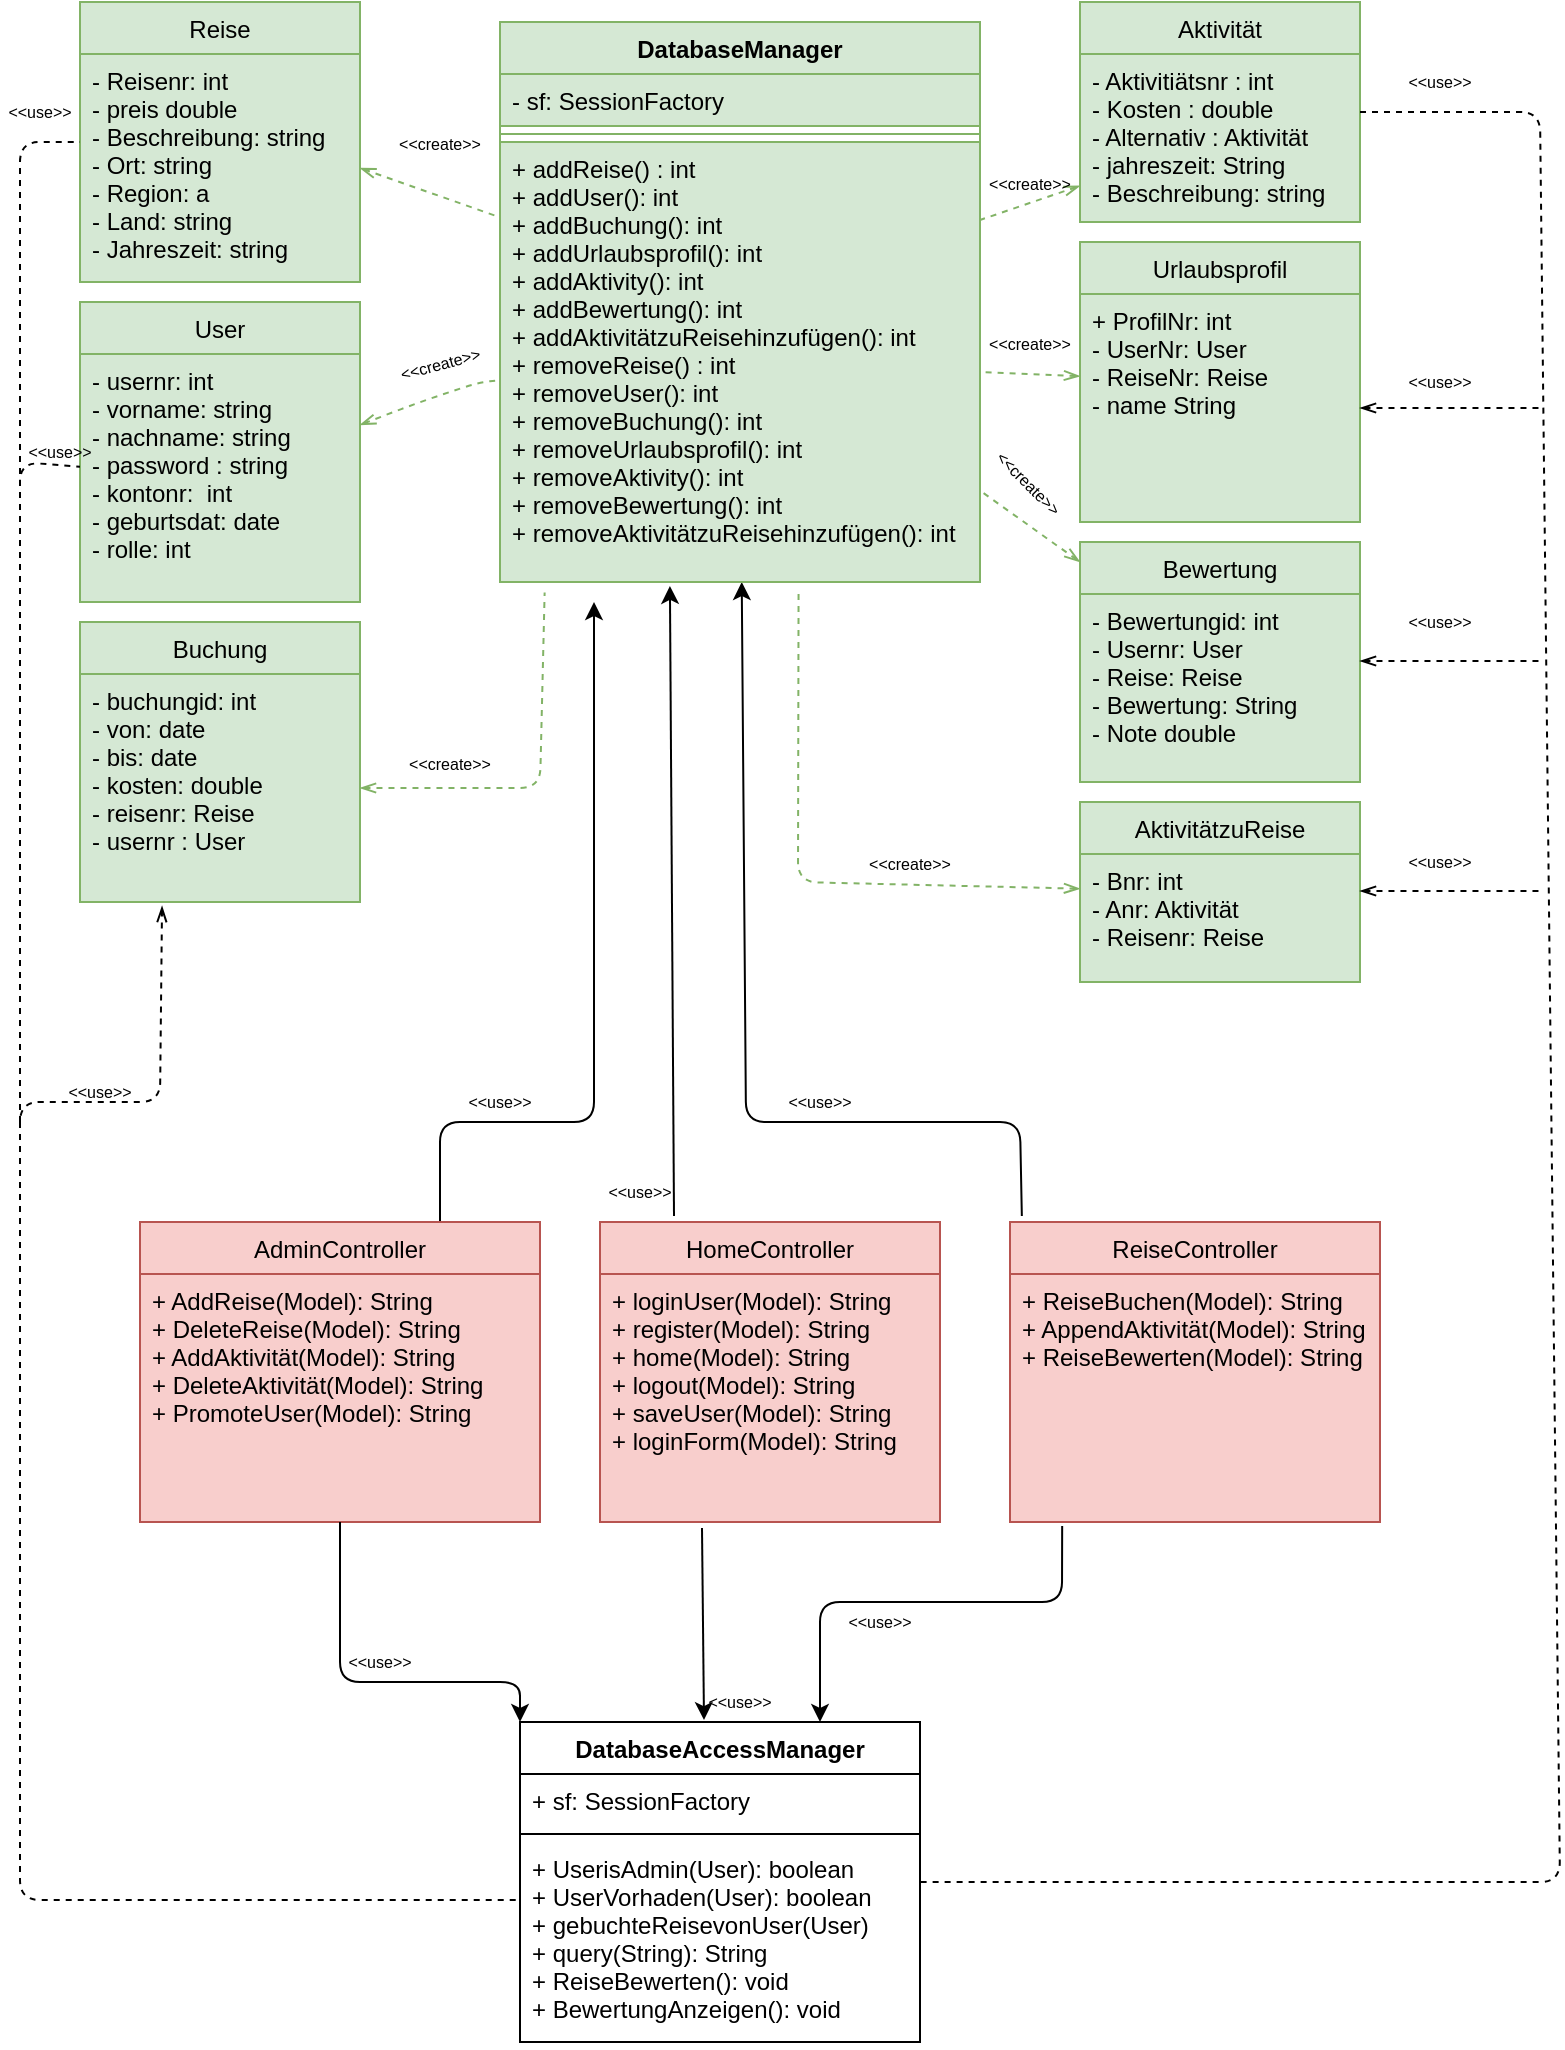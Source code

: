 <mxfile version="13.3.9" type="github">
  <diagram id="cyr7_CDfXnz9qc7WfvMp" name="Page-1">
    <mxGraphModel dx="1422" dy="832" grid="1" gridSize="10" guides="1" tooltips="1" connect="1" arrows="1" fold="1" page="1" pageScale="1" pageWidth="827" pageHeight="1169" math="0" shadow="0">
      <root>
        <mxCell id="0" />
        <mxCell id="1" parent="0" />
        <mxCell id="MPNG4wLm2DRh6l_UH5dd-47" value="" style="endArrow=none;dashed=1;html=1;exitX=1;exitY=0.5;exitDx=0;exitDy=0;startArrow=openThin;startFill=0;fillColor=#d5e8d4;strokeColor=#82b366;" edge="1" parent="1" source="MPNG4wLm2DRh6l_UH5dd-7" target="MPNG4wLm2DRh6l_UH5dd-1">
          <mxGeometry width="50" height="50" relative="1" as="geometry">
            <mxPoint x="390" y="350" as="sourcePoint" />
            <mxPoint x="440" y="300" as="targetPoint" />
          </mxGeometry>
        </mxCell>
        <mxCell id="MPNG4wLm2DRh6l_UH5dd-48" value="" style="endArrow=none;dashed=1;html=1;startArrow=openThin;startFill=0;fillColor=#d5e8d4;strokeColor=#82b366;" edge="1" parent="1" source="MPNG4wLm2DRh6l_UH5dd-23" target="MPNG4wLm2DRh6l_UH5dd-4">
          <mxGeometry width="50" height="50" relative="1" as="geometry">
            <mxPoint x="210" y="280" as="sourcePoint" />
            <mxPoint x="280" y="286.611" as="targetPoint" />
            <Array as="points">
              <mxPoint x="220" y="250" />
              <mxPoint x="250" y="240" />
            </Array>
          </mxGeometry>
        </mxCell>
        <mxCell id="MPNG4wLm2DRh6l_UH5dd-49" value="" style="endArrow=none;dashed=1;html=1;startArrow=openThin;startFill=0;entryX=0.093;entryY=1.024;entryDx=0;entryDy=0;entryPerimeter=0;fillColor=#d5e8d4;strokeColor=#82b366;" edge="1" parent="1" source="MPNG4wLm2DRh6l_UH5dd-27" target="MPNG4wLm2DRh6l_UH5dd-4">
          <mxGeometry width="50" height="50" relative="1" as="geometry">
            <mxPoint x="200" y="273.818" as="sourcePoint" />
            <mxPoint x="270" y="245" as="targetPoint" />
            <Array as="points">
              <mxPoint x="280" y="443" />
            </Array>
          </mxGeometry>
        </mxCell>
        <mxCell id="MPNG4wLm2DRh6l_UH5dd-50" value="" style="endArrow=none;dashed=1;html=1;startArrow=openThin;startFill=0;entryX=0.622;entryY=1.024;entryDx=0;entryDy=0;entryPerimeter=0;fillColor=#d5e8d4;strokeColor=#82b366;" edge="1" parent="1" source="MPNG4wLm2DRh6l_UH5dd-42" target="MPNG4wLm2DRh6l_UH5dd-4">
          <mxGeometry width="50" height="50" relative="1" as="geometry">
            <mxPoint x="200" y="271.4" as="sourcePoint" />
            <mxPoint x="270" y="245" as="targetPoint" />
            <Array as="points">
              <mxPoint x="409" y="490" />
            </Array>
          </mxGeometry>
        </mxCell>
        <mxCell id="MPNG4wLm2DRh6l_UH5dd-52" value="" style="endArrow=none;dashed=1;html=1;startArrow=openThin;startFill=0;fillColor=#d5e8d4;strokeColor=#82b366;" edge="1" parent="1" source="MPNG4wLm2DRh6l_UH5dd-38" target="MPNG4wLm2DRh6l_UH5dd-4">
          <mxGeometry width="50" height="50" relative="1" as="geometry">
            <mxPoint x="200" y="143" as="sourcePoint" />
            <mxPoint x="270" y="149.611" as="targetPoint" />
            <Array as="points">
              <mxPoint x="480" y="280" />
            </Array>
          </mxGeometry>
        </mxCell>
        <mxCell id="MPNG4wLm2DRh6l_UH5dd-53" value="" style="endArrow=none;dashed=1;html=1;startArrow=openThin;startFill=0;fillColor=#d5e8d4;strokeColor=#82b366;" edge="1" parent="1" source="MPNG4wLm2DRh6l_UH5dd-30" target="MPNG4wLm2DRh6l_UH5dd-4">
          <mxGeometry width="50" height="50" relative="1" as="geometry">
            <mxPoint x="210" y="153" as="sourcePoint" />
            <mxPoint x="280" y="159.611" as="targetPoint" />
          </mxGeometry>
        </mxCell>
        <mxCell id="MPNG4wLm2DRh6l_UH5dd-54" value="" style="endArrow=none;dashed=1;html=1;startArrow=openThin;startFill=0;fillColor=#d5e8d4;strokeColor=#82b366;" edge="1" parent="1" source="MPNG4wLm2DRh6l_UH5dd-35" target="MPNG4wLm2DRh6l_UH5dd-1">
          <mxGeometry width="50" height="50" relative="1" as="geometry">
            <mxPoint x="220" y="163" as="sourcePoint" />
            <mxPoint x="430" y="150" as="targetPoint" />
          </mxGeometry>
        </mxCell>
        <mxCell id="MPNG4wLm2DRh6l_UH5dd-60" value="&lt;font style=&quot;font-size: 8px&quot;&gt;&amp;lt;&amp;lt;create&amp;gt;&amp;gt;&lt;/font&gt;" style="text;html=1;align=center;verticalAlign=middle;whiteSpace=wrap;rounded=0;" vertex="1" parent="1">
          <mxGeometry x="500" y="210" width="50" height="20" as="geometry" />
        </mxCell>
        <mxCell id="MPNG4wLm2DRh6l_UH5dd-62" value="&lt;font style=&quot;font-size: 8px&quot;&gt;&amp;lt;&amp;lt;create&amp;gt;&amp;gt;&lt;/font&gt;" style="text;html=1;align=center;verticalAlign=middle;whiteSpace=wrap;rounded=0;" vertex="1" parent="1">
          <mxGeometry x="500" y="130" width="50" height="20" as="geometry" />
        </mxCell>
        <mxCell id="MPNG4wLm2DRh6l_UH5dd-63" value="&lt;font style=&quot;font-size: 8px&quot;&gt;&amp;lt;&amp;lt;create&amp;gt;&amp;gt;&lt;/font&gt;" style="text;html=1;align=center;verticalAlign=middle;whiteSpace=wrap;rounded=0;rotation=45;" vertex="1" parent="1">
          <mxGeometry x="500" y="280" width="50" height="20" as="geometry" />
        </mxCell>
        <mxCell id="MPNG4wLm2DRh6l_UH5dd-64" value="&lt;font style=&quot;font-size: 8px&quot;&gt;&amp;lt;&amp;lt;create&amp;gt;&amp;gt;&lt;/font&gt;" style="text;html=1;align=center;verticalAlign=middle;whiteSpace=wrap;rounded=0;" vertex="1" parent="1">
          <mxGeometry x="440" y="470" width="50" height="20" as="geometry" />
        </mxCell>
        <mxCell id="MPNG4wLm2DRh6l_UH5dd-65" value="&lt;font style=&quot;font-size: 8px&quot;&gt;&amp;lt;&amp;lt;create&amp;gt;&amp;gt;&lt;/font&gt;" style="text;html=1;align=center;verticalAlign=middle;whiteSpace=wrap;rounded=0;" vertex="1" parent="1">
          <mxGeometry x="210" y="420" width="50" height="20" as="geometry" />
        </mxCell>
        <mxCell id="MPNG4wLm2DRh6l_UH5dd-67" value="&lt;font style=&quot;font-size: 8px&quot;&gt;&amp;lt;&amp;lt;create&amp;gt;&amp;gt;&lt;/font&gt;" style="text;html=1;align=center;verticalAlign=middle;whiteSpace=wrap;rounded=0;rotation=-15;" vertex="1" parent="1">
          <mxGeometry x="205" y="220" width="50" height="20" as="geometry" />
        </mxCell>
        <mxCell id="MPNG4wLm2DRh6l_UH5dd-68" value="&lt;font style=&quot;font-size: 8px&quot;&gt;&amp;lt;&amp;lt;create&amp;gt;&amp;gt;&lt;/font&gt;" style="text;html=1;align=center;verticalAlign=middle;whiteSpace=wrap;rounded=0;" vertex="1" parent="1">
          <mxGeometry x="205" y="110" width="50" height="20" as="geometry" />
        </mxCell>
        <mxCell id="MPNG4wLm2DRh6l_UH5dd-85" value="" style="endArrow=classic;html=1;entryX=0.354;entryY=1.009;entryDx=0;entryDy=0;entryPerimeter=0;" edge="1" parent="1" target="MPNG4wLm2DRh6l_UH5dd-4">
          <mxGeometry width="50" height="50" relative="1" as="geometry">
            <mxPoint x="347" y="657" as="sourcePoint" />
            <mxPoint x="347" y="244" as="targetPoint" />
          </mxGeometry>
        </mxCell>
        <mxCell id="MPNG4wLm2DRh6l_UH5dd-86" value="" style="endArrow=classic;html=1;exitX=0.032;exitY=-0.02;exitDx=0;exitDy=0;exitPerimeter=0;" edge="1" parent="1" source="MPNG4wLm2DRh6l_UH5dd-76" target="MPNG4wLm2DRh6l_UH5dd-4">
          <mxGeometry width="50" height="50" relative="1" as="geometry">
            <mxPoint x="383" y="630" as="sourcePoint" />
            <mxPoint x="356.68" y="253.72" as="targetPoint" />
            <Array as="points">
              <mxPoint x="520" y="610" />
              <mxPoint x="383" y="610" />
            </Array>
          </mxGeometry>
        </mxCell>
        <mxCell id="MPNG4wLm2DRh6l_UH5dd-87" value="" style="endArrow=classic;html=1;exitX=0.75;exitY=0;exitDx=0;exitDy=0;" edge="1" parent="1" source="MPNG4wLm2DRh6l_UH5dd-74">
          <mxGeometry width="50" height="50" relative="1" as="geometry">
            <mxPoint x="310" y="550" as="sourcePoint" />
            <mxPoint x="307" y="350" as="targetPoint" />
            <Array as="points">
              <mxPoint x="230" y="610" />
              <mxPoint x="307" y="610" />
            </Array>
          </mxGeometry>
        </mxCell>
        <mxCell id="MPNG4wLm2DRh6l_UH5dd-88" value="&amp;lt;&amp;lt;use&amp;gt;&amp;gt;" style="text;html=1;strokeColor=none;fillColor=none;align=center;verticalAlign=middle;whiteSpace=wrap;rounded=0;fontSize=8;" vertex="1" parent="1">
          <mxGeometry x="240" y="590" width="40" height="20" as="geometry" />
        </mxCell>
        <mxCell id="MPNG4wLm2DRh6l_UH5dd-89" value="&amp;lt;&amp;lt;use&amp;gt;&amp;gt;" style="text;html=1;strokeColor=none;fillColor=none;align=center;verticalAlign=middle;whiteSpace=wrap;rounded=0;fontSize=8;" vertex="1" parent="1">
          <mxGeometry x="400" y="590" width="40" height="20" as="geometry" />
        </mxCell>
        <mxCell id="MPNG4wLm2DRh6l_UH5dd-90" value="&amp;lt;&amp;lt;use&amp;gt;&amp;gt;" style="text;html=1;strokeColor=none;fillColor=none;align=center;verticalAlign=middle;whiteSpace=wrap;rounded=0;fontSize=8;rotation=0;" vertex="1" parent="1">
          <mxGeometry x="310" y="635" width="40" height="20" as="geometry" />
        </mxCell>
        <mxCell id="MPNG4wLm2DRh6l_UH5dd-5" value="Reise" style="swimlane;fontStyle=0;childLayout=stackLayout;horizontal=1;startSize=26;fillColor=#d5e8d4;horizontalStack=0;resizeParent=1;resizeParentMax=0;resizeLast=0;collapsible=1;marginBottom=0;strokeColor=#82b366;" vertex="1" parent="1">
          <mxGeometry x="50" y="50" width="140" height="140" as="geometry" />
        </mxCell>
        <mxCell id="MPNG4wLm2DRh6l_UH5dd-7" value="- Reisenr: int&#xa;- preis double&#xa;- Beschreibung: string&#xa;- Ort: string&#xa;- Region: a&#xa;- Land: string&#xa;- Jahreszeit: string" style="text;strokeColor=#82b366;fillColor=#d5e8d4;align=left;verticalAlign=top;spacingLeft=4;spacingRight=4;overflow=hidden;rotatable=0;points=[[0,0.5],[1,0.5]];portConstraint=eastwest;" vertex="1" parent="MPNG4wLm2DRh6l_UH5dd-5">
          <mxGeometry y="26" width="140" height="114" as="geometry" />
        </mxCell>
        <mxCell id="MPNG4wLm2DRh6l_UH5dd-22" value="User" style="swimlane;fontStyle=0;childLayout=stackLayout;horizontal=1;startSize=26;fillColor=#d5e8d4;horizontalStack=0;resizeParent=1;resizeParentMax=0;resizeLast=0;collapsible=1;marginBottom=0;strokeColor=#82b366;" vertex="1" parent="1">
          <mxGeometry x="50" y="200" width="140" height="150" as="geometry" />
        </mxCell>
        <mxCell id="MPNG4wLm2DRh6l_UH5dd-23" value="- usernr: int&#xa;- vorname: string&#xa;- nachname: string&#xa;- password : string&#xa;- kontonr:  int&#xa;- geburtsdat: date&#xa;- rolle: int" style="text;strokeColor=#82b366;fillColor=#d5e8d4;align=left;verticalAlign=top;spacingLeft=4;spacingRight=4;overflow=hidden;rotatable=0;points=[[0,0.5],[1,0.5]];portConstraint=eastwest;" vertex="1" parent="MPNG4wLm2DRh6l_UH5dd-22">
          <mxGeometry y="26" width="140" height="124" as="geometry" />
        </mxCell>
        <mxCell id="MPNG4wLm2DRh6l_UH5dd-26" value="Buchung" style="swimlane;fontStyle=0;childLayout=stackLayout;horizontal=1;startSize=26;fillColor=#d5e8d4;horizontalStack=0;resizeParent=1;resizeParentMax=0;resizeLast=0;collapsible=1;marginBottom=0;strokeColor=#82b366;" vertex="1" parent="1">
          <mxGeometry x="50" y="360" width="140" height="140" as="geometry" />
        </mxCell>
        <mxCell id="MPNG4wLm2DRh6l_UH5dd-27" value="- buchungid: int&#xa;- von: date&#xa;- bis: date&#xa;- kosten: double&#xa;- reisenr: Reise&#xa;- usernr : User" style="text;strokeColor=#82b366;fillColor=#d5e8d4;align=left;verticalAlign=top;spacingLeft=4;spacingRight=4;overflow=hidden;rotatable=0;points=[[0,0.5],[1,0.5]];portConstraint=eastwest;" vertex="1" parent="MPNG4wLm2DRh6l_UH5dd-26">
          <mxGeometry y="26" width="140" height="114" as="geometry" />
        </mxCell>
        <mxCell id="MPNG4wLm2DRh6l_UH5dd-1" value="DatabaseManager" style="swimlane;fontStyle=1;align=center;verticalAlign=top;childLayout=stackLayout;horizontal=1;startSize=26;horizontalStack=0;resizeParent=1;resizeParentMax=0;resizeLast=0;collapsible=1;marginBottom=0;fillColor=#d5e8d4;strokeColor=#82b366;" vertex="1" parent="1">
          <mxGeometry x="260" y="60" width="240" height="280" as="geometry" />
        </mxCell>
        <mxCell id="MPNG4wLm2DRh6l_UH5dd-2" value="- sf: SessionFactory" style="text;strokeColor=#82b366;fillColor=#d5e8d4;align=left;verticalAlign=top;spacingLeft=4;spacingRight=4;overflow=hidden;rotatable=0;points=[[0,0.5],[1,0.5]];portConstraint=eastwest;" vertex="1" parent="MPNG4wLm2DRh6l_UH5dd-1">
          <mxGeometry y="26" width="240" height="26" as="geometry" />
        </mxCell>
        <mxCell id="MPNG4wLm2DRh6l_UH5dd-3" value="" style="line;strokeWidth=1;fillColor=#d5e8d4;align=left;verticalAlign=middle;spacingTop=-1;spacingLeft=3;spacingRight=3;rotatable=0;labelPosition=right;points=[];portConstraint=eastwest;strokeColor=#82b366;" vertex="1" parent="MPNG4wLm2DRh6l_UH5dd-1">
          <mxGeometry y="52" width="240" height="8" as="geometry" />
        </mxCell>
        <mxCell id="MPNG4wLm2DRh6l_UH5dd-4" value="+ addReise() : int&#xa;+ addUser(): int&#xa;+ addBuchung(): int&#xa;+ addUrlaubsprofil(): int&#xa;+ addAktivity(): int&#xa;+ addBewertung(): int&#xa;+ addAktivitätzuReisehinzufügen(): int&#xa;+ removeReise() : int&#xa;+ removeUser(): int&#xa;+ removeBuchung(): int&#xa;+ removeUrlaubsprofil(): int&#xa;+ removeAktivity(): int&#xa;+ removeBewertung(): int&#xa;+ removeAktivitätzuReisehinzufügen(): int" style="text;strokeColor=#82b366;fillColor=#d5e8d4;align=left;verticalAlign=top;spacingLeft=4;spacingRight=4;overflow=hidden;rotatable=0;points=[[0,0.5],[1,0.5]];portConstraint=eastwest;" vertex="1" parent="MPNG4wLm2DRh6l_UH5dd-1">
          <mxGeometry y="60" width="240" height="220" as="geometry" />
        </mxCell>
        <mxCell id="MPNG4wLm2DRh6l_UH5dd-76" value="ReiseController" style="swimlane;fontStyle=0;childLayout=stackLayout;horizontal=1;startSize=26;fillColor=#f8cecc;horizontalStack=0;resizeParent=1;resizeParentMax=0;resizeLast=0;collapsible=1;marginBottom=0;strokeColor=#b85450;" vertex="1" parent="1">
          <mxGeometry x="515" y="660" width="185" height="150" as="geometry" />
        </mxCell>
        <mxCell id="MPNG4wLm2DRh6l_UH5dd-77" value="+ ReiseBuchen(Model): String&#xa;+ AppendAktivität(Model): String&#xa;+ ReiseBewerten(Model): String" style="text;strokeColor=#b85450;fillColor=#f8cecc;align=left;verticalAlign=top;spacingLeft=4;spacingRight=4;overflow=hidden;rotatable=0;points=[[0,0.5],[1,0.5]];portConstraint=eastwest;" vertex="1" parent="MPNG4wLm2DRh6l_UH5dd-76">
          <mxGeometry y="26" width="185" height="124" as="geometry" />
        </mxCell>
        <mxCell id="MPNG4wLm2DRh6l_UH5dd-74" value="AdminController" style="swimlane;fontStyle=0;childLayout=stackLayout;horizontal=1;startSize=26;fillColor=#f8cecc;horizontalStack=0;resizeParent=1;resizeParentMax=0;resizeLast=0;collapsible=1;marginBottom=0;strokeColor=#b85450;" vertex="1" parent="1">
          <mxGeometry x="80" y="660" width="200" height="150" as="geometry" />
        </mxCell>
        <mxCell id="MPNG4wLm2DRh6l_UH5dd-75" value="+ AddReise(Model): String&#xa;+ DeleteReise(Model): String&#xa;+ AddAktivität(Model): String&#xa;+ DeleteAktivität(Model): String&#xa;+ PromoteUser(Model): String" style="text;strokeColor=#b85450;fillColor=#f8cecc;align=left;verticalAlign=top;spacingLeft=4;spacingRight=4;overflow=hidden;rotatable=0;points=[[0,0.5],[1,0.5]];portConstraint=eastwest;" vertex="1" parent="MPNG4wLm2DRh6l_UH5dd-74">
          <mxGeometry y="26" width="200" height="124" as="geometry" />
        </mxCell>
        <mxCell id="MPNG4wLm2DRh6l_UH5dd-69" value="HomeController" style="swimlane;fontStyle=0;childLayout=stackLayout;horizontal=1;startSize=26;fillColor=#f8cecc;horizontalStack=0;resizeParent=1;resizeParentMax=0;resizeLast=0;collapsible=1;marginBottom=0;strokeColor=#b85450;" vertex="1" parent="1">
          <mxGeometry x="310" y="660" width="170" height="150" as="geometry" />
        </mxCell>
        <mxCell id="MPNG4wLm2DRh6l_UH5dd-70" value="+ loginUser(Model): String&#xa;+ register(Model): String&#xa;+ home(Model): String&#xa;+ logout(Model): String&#xa;+ saveUser(Model): String&#xa;+ loginForm(Model): String" style="text;strokeColor=#b85450;fillColor=#f8cecc;align=left;verticalAlign=top;spacingLeft=4;spacingRight=4;overflow=hidden;rotatable=0;points=[[0,0.5],[1,0.5]];portConstraint=eastwest;" vertex="1" parent="MPNG4wLm2DRh6l_UH5dd-69">
          <mxGeometry y="26" width="170" height="124" as="geometry" />
        </mxCell>
        <mxCell id="MPNG4wLm2DRh6l_UH5dd-34" value="Aktivität" style="swimlane;fontStyle=0;childLayout=stackLayout;horizontal=1;startSize=26;fillColor=#d5e8d4;horizontalStack=0;resizeParent=1;resizeParentMax=0;resizeLast=0;collapsible=1;marginBottom=0;strokeColor=#82b366;" vertex="1" parent="1">
          <mxGeometry x="550" y="50" width="140" height="110" as="geometry" />
        </mxCell>
        <mxCell id="MPNG4wLm2DRh6l_UH5dd-35" value="- Aktivitiätsnr : int&#xa;- Kosten : double&#xa;- Alternativ : Aktivität&#xa;- jahreszeit: String&#xa;- Beschreibung: string" style="text;strokeColor=#82b366;fillColor=#d5e8d4;align=left;verticalAlign=top;spacingLeft=4;spacingRight=4;overflow=hidden;rotatable=0;points=[[0,0.5],[1,0.5]];portConstraint=eastwest;" vertex="1" parent="MPNG4wLm2DRh6l_UH5dd-34">
          <mxGeometry y="26" width="140" height="84" as="geometry" />
        </mxCell>
        <mxCell id="MPNG4wLm2DRh6l_UH5dd-30" value="Urlaubsprofil" style="swimlane;fontStyle=0;childLayout=stackLayout;horizontal=1;startSize=26;fillColor=#d5e8d4;horizontalStack=0;resizeParent=1;resizeParentMax=0;resizeLast=0;collapsible=1;marginBottom=0;strokeColor=#82b366;" vertex="1" parent="1">
          <mxGeometry x="550" y="170" width="140" height="140" as="geometry" />
        </mxCell>
        <mxCell id="MPNG4wLm2DRh6l_UH5dd-31" value="+ ProfilNr: int&#xa;- UserNr: User&#xa;- ReiseNr: Reise&#xa;- name String" style="text;strokeColor=#82b366;fillColor=#d5e8d4;align=left;verticalAlign=top;spacingLeft=4;spacingRight=4;overflow=hidden;rotatable=0;points=[[0,0.5],[1,0.5]];portConstraint=eastwest;" vertex="1" parent="MPNG4wLm2DRh6l_UH5dd-30">
          <mxGeometry y="26" width="140" height="114" as="geometry" />
        </mxCell>
        <mxCell id="MPNG4wLm2DRh6l_UH5dd-38" value="Bewertung" style="swimlane;fontStyle=0;childLayout=stackLayout;horizontal=1;startSize=26;fillColor=#d5e8d4;horizontalStack=0;resizeParent=1;resizeParentMax=0;resizeLast=0;collapsible=1;marginBottom=0;strokeColor=#82b366;" vertex="1" parent="1">
          <mxGeometry x="550" y="320" width="140" height="120" as="geometry" />
        </mxCell>
        <mxCell id="MPNG4wLm2DRh6l_UH5dd-41" value="- Bewertungid: int&#xa;- Usernr: User&#xa;- Reise: Reise&#xa;- Bewertung: String&#xa;- Note double" style="text;strokeColor=#82b366;fillColor=#d5e8d4;align=left;verticalAlign=top;spacingLeft=4;spacingRight=4;overflow=hidden;rotatable=0;points=[[0,0.5],[1,0.5]];portConstraint=eastwest;" vertex="1" parent="MPNG4wLm2DRh6l_UH5dd-38">
          <mxGeometry y="26" width="140" height="94" as="geometry" />
        </mxCell>
        <mxCell id="MPNG4wLm2DRh6l_UH5dd-42" value="AktivitätzuReise" style="swimlane;fontStyle=0;childLayout=stackLayout;horizontal=1;startSize=26;fillColor=#d5e8d4;horizontalStack=0;resizeParent=1;resizeParentMax=0;resizeLast=0;collapsible=1;marginBottom=0;strokeColor=#82b366;" vertex="1" parent="1">
          <mxGeometry x="550" y="450" width="140" height="90" as="geometry" />
        </mxCell>
        <mxCell id="MPNG4wLm2DRh6l_UH5dd-44" value="- Bnr: int&#xa;- Anr: Aktivität&#xa;- Reisenr: Reise" style="text;strokeColor=#82b366;fillColor=#d5e8d4;align=left;verticalAlign=top;spacingLeft=4;spacingRight=4;overflow=hidden;rotatable=0;points=[[0,0.5],[1,0.5]];portConstraint=eastwest;" vertex="1" parent="MPNG4wLm2DRh6l_UH5dd-42">
          <mxGeometry y="26" width="140" height="64" as="geometry" />
        </mxCell>
        <mxCell id="MPNG4wLm2DRh6l_UH5dd-91" value="DatabaseAccessManager" style="swimlane;fontStyle=1;align=center;verticalAlign=top;childLayout=stackLayout;horizontal=1;startSize=26;horizontalStack=0;resizeParent=1;resizeParentMax=0;resizeLast=0;collapsible=1;marginBottom=0;fontSize=12;" vertex="1" parent="1">
          <mxGeometry x="270" y="910" width="200" height="160" as="geometry" />
        </mxCell>
        <mxCell id="MPNG4wLm2DRh6l_UH5dd-92" value="+ sf: SessionFactory" style="text;strokeColor=none;fillColor=none;align=left;verticalAlign=top;spacingLeft=4;spacingRight=4;overflow=hidden;rotatable=0;points=[[0,0.5],[1,0.5]];portConstraint=eastwest;" vertex="1" parent="MPNG4wLm2DRh6l_UH5dd-91">
          <mxGeometry y="26" width="200" height="26" as="geometry" />
        </mxCell>
        <mxCell id="MPNG4wLm2DRh6l_UH5dd-93" value="" style="line;strokeWidth=1;fillColor=none;align=left;verticalAlign=middle;spacingTop=-1;spacingLeft=3;spacingRight=3;rotatable=0;labelPosition=right;points=[];portConstraint=eastwest;" vertex="1" parent="MPNG4wLm2DRh6l_UH5dd-91">
          <mxGeometry y="52" width="200" height="8" as="geometry" />
        </mxCell>
        <mxCell id="MPNG4wLm2DRh6l_UH5dd-94" value="+ UserisAdmin(User): boolean&#xa;+ UserVorhaden(User): boolean&#xa;+ gebuchteReisevonUser(User)&#xa;+ query(String): String&#xa;+ ReiseBewerten(): void&#xa;+ BewertungAnzeigen(): void&#xa;" style="text;strokeColor=none;fillColor=none;align=left;verticalAlign=top;spacingLeft=4;spacingRight=4;overflow=hidden;rotatable=0;points=[[0,0.5],[1,0.5]];portConstraint=eastwest;" vertex="1" parent="MPNG4wLm2DRh6l_UH5dd-91">
          <mxGeometry y="60" width="200" height="100" as="geometry" />
        </mxCell>
        <mxCell id="MPNG4wLm2DRh6l_UH5dd-95" value="" style="endArrow=none;dashed=1;html=1;fontSize=12;entryX=-0.005;entryY=0.29;entryDx=0;entryDy=0;entryPerimeter=0;exitX=0.293;exitY=1.018;exitDx=0;exitDy=0;exitPerimeter=0;startArrow=openThin;startFill=0;" edge="1" parent="1" source="MPNG4wLm2DRh6l_UH5dd-27" target="MPNG4wLm2DRh6l_UH5dd-94">
          <mxGeometry width="50" height="50" relative="1" as="geometry">
            <mxPoint x="20" y="510" as="sourcePoint" />
            <mxPoint x="310" y="700" as="targetPoint" />
            <Array as="points">
              <mxPoint x="90" y="600" />
              <mxPoint x="20" y="600" />
              <mxPoint x="20" y="999" />
            </Array>
          </mxGeometry>
        </mxCell>
        <mxCell id="MPNG4wLm2DRh6l_UH5dd-96" value="&amp;lt;&amp;lt;use&amp;gt;&amp;gt;" style="text;html=1;strokeColor=none;fillColor=none;align=center;verticalAlign=middle;whiteSpace=wrap;rounded=0;fontSize=8;" vertex="1" parent="1">
          <mxGeometry x="40" y="585" width="40" height="20" as="geometry" />
        </mxCell>
        <mxCell id="MPNG4wLm2DRh6l_UH5dd-97" value="" style="endArrow=none;dashed=1;html=1;fontSize=12;" edge="1" parent="1" target="MPNG4wLm2DRh6l_UH5dd-5">
          <mxGeometry width="50" height="50" relative="1" as="geometry">
            <mxPoint x="20" y="610" as="sourcePoint" />
            <mxPoint x="20" y="60" as="targetPoint" />
            <Array as="points">
              <mxPoint x="20" y="120" />
            </Array>
          </mxGeometry>
        </mxCell>
        <mxCell id="MPNG4wLm2DRh6l_UH5dd-98" value="&amp;lt;&amp;lt;use&amp;gt;&amp;gt;" style="text;html=1;strokeColor=none;fillColor=none;align=center;verticalAlign=middle;whiteSpace=wrap;rounded=0;fontSize=8;" vertex="1" parent="1">
          <mxGeometry x="10" y="95" width="40" height="20" as="geometry" />
        </mxCell>
        <mxCell id="MPNG4wLm2DRh6l_UH5dd-101" value="" style="endArrow=none;dashed=1;html=1;fontSize=12;" edge="1" parent="1" target="MPNG4wLm2DRh6l_UH5dd-23">
          <mxGeometry width="50" height="50" relative="1" as="geometry">
            <mxPoint x="20" y="610" as="sourcePoint" />
            <mxPoint x="140" y="410" as="targetPoint" />
            <Array as="points">
              <mxPoint x="20" y="280" />
            </Array>
          </mxGeometry>
        </mxCell>
        <mxCell id="MPNG4wLm2DRh6l_UH5dd-102" value="&amp;lt;&amp;lt;use&amp;gt;&amp;gt;" style="text;html=1;strokeColor=none;fillColor=none;align=center;verticalAlign=middle;whiteSpace=wrap;rounded=0;fontSize=8;" vertex="1" parent="1">
          <mxGeometry x="20" y="265" width="40" height="20" as="geometry" />
        </mxCell>
        <mxCell id="MPNG4wLm2DRh6l_UH5dd-103" value="" style="endArrow=none;dashed=1;html=1;fontSize=12;" edge="1" parent="1" source="MPNG4wLm2DRh6l_UH5dd-34" target="MPNG4wLm2DRh6l_UH5dd-91">
          <mxGeometry width="50" height="50" relative="1" as="geometry">
            <mxPoint x="790" y="50" as="sourcePoint" />
            <mxPoint x="140" y="710" as="targetPoint" />
            <Array as="points">
              <mxPoint x="780" y="105" />
              <mxPoint x="790" y="990" />
            </Array>
          </mxGeometry>
        </mxCell>
        <mxCell id="MPNG4wLm2DRh6l_UH5dd-104" value="&amp;lt;&amp;lt;use&amp;gt;&amp;gt;" style="text;html=1;strokeColor=none;fillColor=none;align=center;verticalAlign=middle;whiteSpace=wrap;rounded=0;fontSize=8;" vertex="1" parent="1">
          <mxGeometry x="710" y="80" width="40" height="20" as="geometry" />
        </mxCell>
        <mxCell id="MPNG4wLm2DRh6l_UH5dd-109" value="" style="endArrow=none;dashed=1;html=1;fontSize=12;startArrow=openThin;startFill=0;" edge="1" parent="1" source="MPNG4wLm2DRh6l_UH5dd-31">
          <mxGeometry width="50" height="50" relative="1" as="geometry">
            <mxPoint x="90" y="460" as="sourcePoint" />
            <mxPoint x="780" y="253" as="targetPoint" />
          </mxGeometry>
        </mxCell>
        <mxCell id="MPNG4wLm2DRh6l_UH5dd-110" value="&amp;lt;&amp;lt;use&amp;gt;&amp;gt;" style="text;html=1;strokeColor=none;fillColor=none;align=center;verticalAlign=middle;whiteSpace=wrap;rounded=0;fontSize=8;" vertex="1" parent="1">
          <mxGeometry x="710" y="230" width="40" height="20" as="geometry" />
        </mxCell>
        <mxCell id="MPNG4wLm2DRh6l_UH5dd-111" value="" style="endArrow=none;dashed=1;html=1;fontSize=12;startArrow=openThin;startFill=0;" edge="1" parent="1">
          <mxGeometry width="50" height="50" relative="1" as="geometry">
            <mxPoint x="690" y="379.5" as="sourcePoint" />
            <mxPoint x="780" y="379.5" as="targetPoint" />
          </mxGeometry>
        </mxCell>
        <mxCell id="MPNG4wLm2DRh6l_UH5dd-112" value="&amp;lt;&amp;lt;use&amp;gt;&amp;gt;" style="text;html=1;strokeColor=none;fillColor=none;align=center;verticalAlign=middle;whiteSpace=wrap;rounded=0;fontSize=8;" vertex="1" parent="1">
          <mxGeometry x="710" y="350" width="40" height="20" as="geometry" />
        </mxCell>
        <mxCell id="MPNG4wLm2DRh6l_UH5dd-113" value="" style="endArrow=none;dashed=1;html=1;fontSize=12;startArrow=openThin;startFill=0;" edge="1" parent="1">
          <mxGeometry width="50" height="50" relative="1" as="geometry">
            <mxPoint x="690" y="494.5" as="sourcePoint" />
            <mxPoint x="780" y="494.5" as="targetPoint" />
          </mxGeometry>
        </mxCell>
        <mxCell id="MPNG4wLm2DRh6l_UH5dd-114" value="&amp;lt;&amp;lt;use&amp;gt;&amp;gt;" style="text;html=1;strokeColor=none;fillColor=none;align=center;verticalAlign=middle;whiteSpace=wrap;rounded=0;fontSize=8;" vertex="1" parent="1">
          <mxGeometry x="710" y="470" width="40" height="20" as="geometry" />
        </mxCell>
        <mxCell id="MPNG4wLm2DRh6l_UH5dd-115" value="" style="endArrow=classic;html=1;fontSize=12;entryX=0;entryY=0;entryDx=0;entryDy=0;" edge="1" parent="1" source="MPNG4wLm2DRh6l_UH5dd-75" target="MPNG4wLm2DRh6l_UH5dd-91">
          <mxGeometry width="50" height="50" relative="1" as="geometry">
            <mxPoint x="90" y="840" as="sourcePoint" />
            <mxPoint x="140" y="790" as="targetPoint" />
            <Array as="points">
              <mxPoint x="180" y="890" />
              <mxPoint x="270" y="890" />
            </Array>
          </mxGeometry>
        </mxCell>
        <mxCell id="MPNG4wLm2DRh6l_UH5dd-116" value="" style="endArrow=classic;html=1;fontSize=12;entryX=0.46;entryY=-0.006;entryDx=0;entryDy=0;entryPerimeter=0;exitX=0.3;exitY=1.024;exitDx=0;exitDy=0;exitPerimeter=0;" edge="1" parent="1" source="MPNG4wLm2DRh6l_UH5dd-70" target="MPNG4wLm2DRh6l_UH5dd-91">
          <mxGeometry width="50" height="50" relative="1" as="geometry">
            <mxPoint x="90" y="840" as="sourcePoint" />
            <mxPoint x="140" y="790" as="targetPoint" />
          </mxGeometry>
        </mxCell>
        <mxCell id="MPNG4wLm2DRh6l_UH5dd-117" value="" style="endArrow=classic;html=1;fontSize=12;entryX=0.75;entryY=0;entryDx=0;entryDy=0;exitX=0.141;exitY=1.016;exitDx=0;exitDy=0;exitPerimeter=0;" edge="1" parent="1" source="MPNG4wLm2DRh6l_UH5dd-77" target="MPNG4wLm2DRh6l_UH5dd-91">
          <mxGeometry width="50" height="50" relative="1" as="geometry">
            <mxPoint x="371" y="822.976" as="sourcePoint" />
            <mxPoint x="372" y="919.04" as="targetPoint" />
            <Array as="points">
              <mxPoint x="541" y="850" />
              <mxPoint x="420" y="850" />
            </Array>
          </mxGeometry>
        </mxCell>
        <mxCell id="MPNG4wLm2DRh6l_UH5dd-118" value="&amp;lt;&amp;lt;use&amp;gt;&amp;gt;" style="text;html=1;strokeColor=none;fillColor=none;align=center;verticalAlign=middle;whiteSpace=wrap;rounded=0;fontSize=8;" vertex="1" parent="1">
          <mxGeometry x="180" y="870" width="40" height="20" as="geometry" />
        </mxCell>
        <mxCell id="MPNG4wLm2DRh6l_UH5dd-119" value="&amp;lt;&amp;lt;use&amp;gt;&amp;gt;" style="text;html=1;strokeColor=none;fillColor=none;align=center;verticalAlign=middle;whiteSpace=wrap;rounded=0;fontSize=8;" vertex="1" parent="1">
          <mxGeometry x="360" y="890" width="40" height="20" as="geometry" />
        </mxCell>
        <mxCell id="MPNG4wLm2DRh6l_UH5dd-120" value="&amp;lt;&amp;lt;use&amp;gt;&amp;gt;" style="text;html=1;strokeColor=none;fillColor=none;align=center;verticalAlign=middle;whiteSpace=wrap;rounded=0;fontSize=8;" vertex="1" parent="1">
          <mxGeometry x="430" y="850" width="40" height="20" as="geometry" />
        </mxCell>
      </root>
    </mxGraphModel>
  </diagram>
</mxfile>
